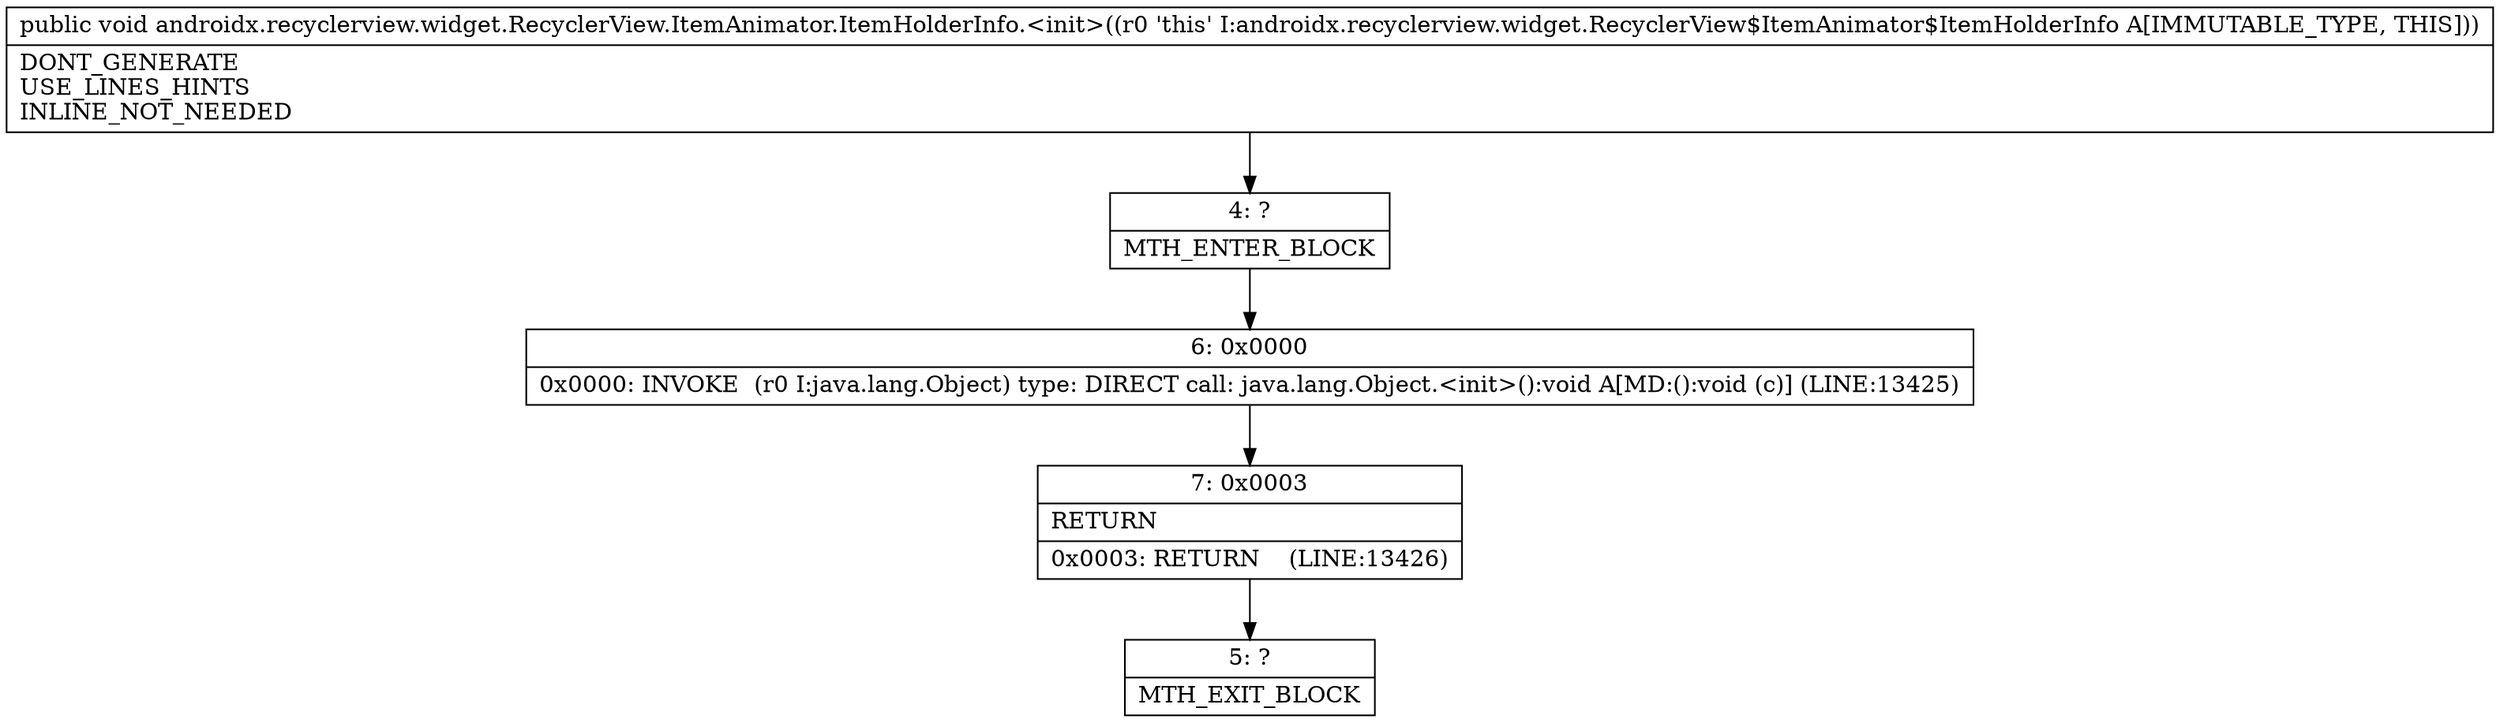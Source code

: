 digraph "CFG forandroidx.recyclerview.widget.RecyclerView.ItemAnimator.ItemHolderInfo.\<init\>()V" {
Node_4 [shape=record,label="{4\:\ ?|MTH_ENTER_BLOCK\l}"];
Node_6 [shape=record,label="{6\:\ 0x0000|0x0000: INVOKE  (r0 I:java.lang.Object) type: DIRECT call: java.lang.Object.\<init\>():void A[MD:():void (c)] (LINE:13425)\l}"];
Node_7 [shape=record,label="{7\:\ 0x0003|RETURN\l|0x0003: RETURN    (LINE:13426)\l}"];
Node_5 [shape=record,label="{5\:\ ?|MTH_EXIT_BLOCK\l}"];
MethodNode[shape=record,label="{public void androidx.recyclerview.widget.RecyclerView.ItemAnimator.ItemHolderInfo.\<init\>((r0 'this' I:androidx.recyclerview.widget.RecyclerView$ItemAnimator$ItemHolderInfo A[IMMUTABLE_TYPE, THIS]))  | DONT_GENERATE\lUSE_LINES_HINTS\lINLINE_NOT_NEEDED\l}"];
MethodNode -> Node_4;Node_4 -> Node_6;
Node_6 -> Node_7;
Node_7 -> Node_5;
}

